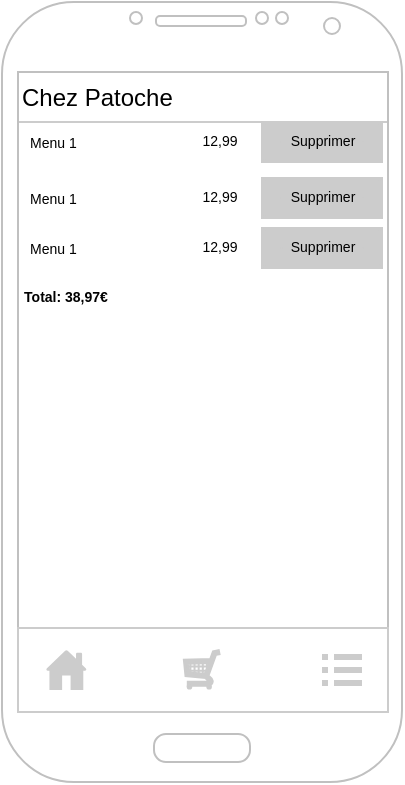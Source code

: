 <mxfile version="19.0.3" type="device"><diagram name="Page-1" id="03018318-947c-dd8e-b7a3-06fadd420f32"><mxGraphModel dx="1038" dy="641" grid="1" gridSize="10" guides="1" tooltips="1" connect="1" arrows="1" fold="1" page="1" pageScale="1" pageWidth="1100" pageHeight="850" background="#ffffff" math="0" shadow="0"><root><mxCell id="0"/><mxCell id="1" parent="0"/><mxCell id="Du-3SkfSy8T1X-J8Cmoe-2" value="Chez Patoche" style="rounded=0;whiteSpace=wrap;html=1;align=left;strokeColor=#CCCCCC;" parent="1" vertex="1"><mxGeometry x="18" y="45" width="185" height="25" as="geometry"/></mxCell><mxCell id="Du-3SkfSy8T1X-J8Cmoe-1" value="" style="verticalLabelPosition=bottom;verticalAlign=top;html=1;shadow=0;dashed=0;strokeWidth=1;shape=mxgraph.android.phone2;strokeColor=#c0c0c0;" parent="1" vertex="1"><mxGeometry x="10" y="10" width="200" height="390" as="geometry"/></mxCell><mxCell id="Du-3SkfSy8T1X-J8Cmoe-11" value="" style="rounded=0;whiteSpace=wrap;html=1;fontSize=11;strokeColor=#CCCCCC;" parent="1" vertex="1"><mxGeometry x="18" y="323" width="185" height="42" as="geometry"/></mxCell><mxCell id="Du-3SkfSy8T1X-J8Cmoe-12" value="" style="sketch=0;pointerEvents=1;shadow=0;dashed=0;html=1;strokeColor=none;fillColor=#CCCCCC;labelPosition=center;verticalLabelPosition=bottom;verticalAlign=top;outlineConnect=0;align=center;shape=mxgraph.office.concepts.home;fontSize=11;" parent="1" vertex="1"><mxGeometry x="32" y="334" width="20.4" height="20" as="geometry"/></mxCell><mxCell id="Du-3SkfSy8T1X-J8Cmoe-13" value="" style="verticalLabelPosition=bottom;shadow=0;dashed=0;align=center;html=1;verticalAlign=top;strokeWidth=1;shape=mxgraph.mockup.misc.shoppingCart;strokeColor=#CCCCCC;fontSize=11;fillColor=#CCCCCC;" parent="1" vertex="1"><mxGeometry x="101.5" y="334.5" width="18" height="19" as="geometry"/></mxCell><mxCell id="Du-3SkfSy8T1X-J8Cmoe-14" value="" style="html=1;verticalLabelPosition=bottom;align=center;labelBackgroundColor=#ffffff;verticalAlign=top;strokeWidth=2;strokeColor=none;shadow=0;dashed=0;shape=mxgraph.ios7.icons.preferences;pointerEvents=1;fontSize=11;fillColor=#CCCCCC;" parent="1" vertex="1"><mxGeometry x="170" y="336" width="20" height="16" as="geometry"/></mxCell><mxCell id="Du-3SkfSy8T1X-J8Cmoe-20" value="" style="group" parent="1" vertex="1" connectable="0"><mxGeometry x="18" y="70" width="182" height="20" as="geometry"/></mxCell><mxCell id="Du-3SkfSy8T1X-J8Cmoe-17" value="Menu 1" style="text;strokeColor=none;fillColor=none;align=left;verticalAlign=top;spacingLeft=4;spacingRight=4;overflow=hidden;rotatable=0;points=[[0,0.5],[1,0.5]];portConstraint=eastwest;fontSize=7;" parent="Du-3SkfSy8T1X-J8Cmoe-20" vertex="1"><mxGeometry width="42" height="16" as="geometry"/></mxCell><mxCell id="Du-3SkfSy8T1X-J8Cmoe-18" value="12,99" style="text;html=1;strokeColor=none;fillColor=none;align=center;verticalAlign=middle;whiteSpace=wrap;rounded=0;fontSize=7;" parent="Du-3SkfSy8T1X-J8Cmoe-20" vertex="1"><mxGeometry x="79.6" y="2" width="42.4" height="16" as="geometry"/></mxCell><mxCell id="Du-3SkfSy8T1X-J8Cmoe-19" value="Supprimer" style="labelPosition=center;verticalLabelPosition=middle;align=center;html=1;shape=mxgraph.basic.button;dx=10;fontSize=7;strokeColor=#CCCCCC;fillColor=#CCCCCC;" parent="Du-3SkfSy8T1X-J8Cmoe-20" vertex="1"><mxGeometry x="122" width="60" height="20" as="geometry"/></mxCell><mxCell id="Du-3SkfSy8T1X-J8Cmoe-21" value="" style="group" parent="1" vertex="1" connectable="0"><mxGeometry x="18" y="98" width="182" height="20" as="geometry"/></mxCell><mxCell id="Du-3SkfSy8T1X-J8Cmoe-22" value="Menu 1" style="text;strokeColor=none;fillColor=none;align=left;verticalAlign=top;spacingLeft=4;spacingRight=4;overflow=hidden;rotatable=0;points=[[0,0.5],[1,0.5]];portConstraint=eastwest;fontSize=7;" parent="Du-3SkfSy8T1X-J8Cmoe-21" vertex="1"><mxGeometry width="42" height="16" as="geometry"/></mxCell><mxCell id="Du-3SkfSy8T1X-J8Cmoe-23" value="12,99" style="text;html=1;strokeColor=none;fillColor=none;align=center;verticalAlign=middle;whiteSpace=wrap;rounded=0;fontSize=7;" parent="Du-3SkfSy8T1X-J8Cmoe-21" vertex="1"><mxGeometry x="79.6" y="2" width="42.4" height="16" as="geometry"/></mxCell><mxCell id="Du-3SkfSy8T1X-J8Cmoe-24" value="Supprimer" style="labelPosition=center;verticalLabelPosition=middle;align=center;html=1;shape=mxgraph.basic.button;dx=10;fontSize=7;strokeColor=#CCCCCC;fillColor=#CCCCCC;" parent="Du-3SkfSy8T1X-J8Cmoe-21" vertex="1"><mxGeometry x="122" width="60" height="20" as="geometry"/></mxCell><mxCell id="Du-3SkfSy8T1X-J8Cmoe-25" value="" style="group" parent="1" vertex="1" connectable="0"><mxGeometry x="18" y="123" width="182" height="20" as="geometry"/></mxCell><mxCell id="Du-3SkfSy8T1X-J8Cmoe-26" value="Menu 1" style="text;strokeColor=none;fillColor=none;align=left;verticalAlign=top;spacingLeft=4;spacingRight=4;overflow=hidden;rotatable=0;points=[[0,0.5],[1,0.5]];portConstraint=eastwest;fontSize=7;" parent="Du-3SkfSy8T1X-J8Cmoe-25" vertex="1"><mxGeometry width="42" height="16" as="geometry"/></mxCell><mxCell id="Du-3SkfSy8T1X-J8Cmoe-27" value="12,99" style="text;html=1;strokeColor=none;fillColor=none;align=center;verticalAlign=middle;whiteSpace=wrap;rounded=0;fontSize=7;" parent="Du-3SkfSy8T1X-J8Cmoe-25" vertex="1"><mxGeometry x="79.6" y="2" width="42.4" height="16" as="geometry"/></mxCell><mxCell id="Du-3SkfSy8T1X-J8Cmoe-28" value="Supprimer" style="labelPosition=center;verticalLabelPosition=middle;align=center;html=1;shape=mxgraph.basic.button;dx=10;fontSize=7;strokeColor=#CCCCCC;fillColor=#CCCCCC;" parent="Du-3SkfSy8T1X-J8Cmoe-25" vertex="1"><mxGeometry x="122" width="60" height="20" as="geometry"/></mxCell><mxCell id="Du-3SkfSy8T1X-J8Cmoe-29" value="&lt;b&gt;Total: 38,97€&lt;/b&gt;" style="text;html=1;strokeColor=none;fillColor=none;align=center;verticalAlign=middle;whiteSpace=wrap;rounded=0;fontSize=7;" parent="1" vertex="1"><mxGeometry x="17.2" y="143" width="50" height="30" as="geometry"/></mxCell></root></mxGraphModel></diagram></mxfile>